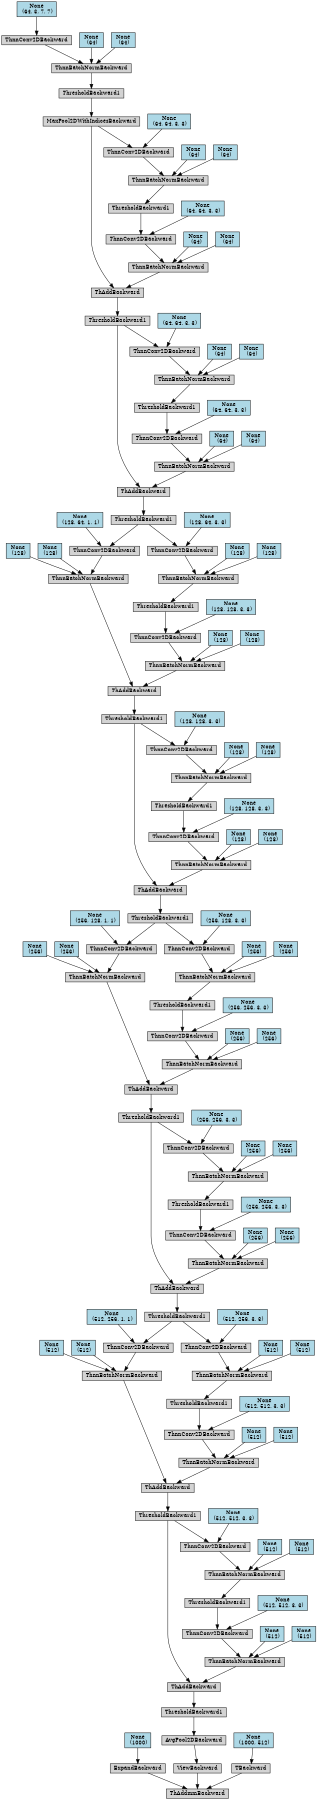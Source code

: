 digraph {
	graph [size="12,12"]
	node [align=left fontsize=12 height=0.2 ranksep=0.1 shape=box style=filled]
	140416948362880 [label=ThAddmmBackward]
	140416948362936 -> 140416948362880
	140416948362936 [label=ExpandBackward]
	140416948363160 -> 140416948362936
	140416948363160 [label="None
 (1000)" fillcolor=lightblue]
	140416948362992 -> 140416948362880
	140416948362992 [label=ViewBackward]
	140416948363216 -> 140416948362992
	140416948363216 [label=AvgPool2DBackward]
	140416948015232 -> 140416948363216
	140416948015232 [label=ThresholdBackward1]
	140416948015344 -> 140416948015232
	140416948015344 [label=ThAddBackward]
	140416948015456 -> 140416948015344
	140416948015456 [label=ThnnBatchNormBackward]
	140416948015624 -> 140416948015456
	140416948015624 [label=ThnnConv2DBackward]
	140416948015848 -> 140416948015624
	140416948015848 [label=ThresholdBackward1]
	140416948016016 -> 140416948015848
	140416948016016 [label=ThnnBatchNormBackward]
	140416948016128 -> 140416948016016
	140416948016128 [label=ThnnConv2DBackward]
	140416948015512 -> 140416948016128
	140416948015512 [label=ThresholdBackward1]
	140416948016464 -> 140416948015512
	140416948016464 [label=ThAddBackward]
	140416948016576 -> 140416948016464
	140416948016576 [label=ThnnBatchNormBackward]
	140416948016744 -> 140416948016576
	140416948016744 [label=ThnnConv2DBackward]
	140416948016968 -> 140416948016744
	140416948016968 [label=ThresholdBackward1]
	140416948017136 -> 140416948016968
	140416948017136 [label=ThnnBatchNormBackward]
	140416948017248 -> 140416948017136
	140416948017248 [label=ThnnConv2DBackward]
	140416948017472 -> 140416948017248
	140416948017472 [label=ThresholdBackward1]
	140416948017640 -> 140416948017472
	140416948017640 [label=ThAddBackward]
	140416948017752 -> 140416948017640
	140416948017752 [label=ThnnBatchNormBackward]
	140416948017920 -> 140416948017752
	140416948017920 [label=ThnnConv2DBackward]
	140416948018144 -> 140416948017920
	140416948018144 [label=ThresholdBackward1]
	140416948018312 -> 140416948018144
	140416948018312 [label=ThnnBatchNormBackward]
	140416948018424 -> 140416948018312
	140416948018424 [label=ThnnConv2DBackward]
	140416948017808 -> 140416948018424
	140416948017808 [label=ThresholdBackward1]
	140416948018760 -> 140416948017808
	140416948018760 [label=ThAddBackward]
	140416948018872 -> 140416948018760
	140416948018872 [label=ThnnBatchNormBackward]
	140416948019040 -> 140416948018872
	140416948019040 [label=ThnnConv2DBackward]
	140416948027520 -> 140416948019040
	140416948027520 [label=ThresholdBackward1]
	140416948027688 -> 140416948027520
	140416948027688 [label=ThnnBatchNormBackward]
	140416948027800 -> 140416948027688
	140416948027800 [label=ThnnConv2DBackward]
	140416948028024 -> 140416948027800
	140416948028024 [label=ThresholdBackward1]
	140416948028192 -> 140416948028024
	140416948028192 [label=ThAddBackward]
	140416948028304 -> 140416948028192
	140416948028304 [label=ThnnBatchNormBackward]
	140416948028472 -> 140416948028304
	140416948028472 [label=ThnnConv2DBackward]
	140416948028696 -> 140416948028472
	140416948028696 [label=ThresholdBackward1]
	140416948028864 -> 140416948028696
	140416948028864 [label=ThnnBatchNormBackward]
	140416948029032 -> 140416948028864
	140416948029032 [label=ThnnConv2DBackward]
	140416948028360 -> 140416948029032
	140416948028360 [label=ThresholdBackward1]
	140416948029368 -> 140416948028360
	140416948029368 [label=ThAddBackward]
	140416948029536 -> 140416948029368
	140416948029536 [label=ThnnBatchNormBackward]
	140416948029704 -> 140416948029536
	140416948029704 [label=ThnnConv2DBackward]
	140416948029928 -> 140416948029704
	140416948029928 [label=ThresholdBackward1]
	140416948030096 -> 140416948029928
	140416948030096 [label=ThnnBatchNormBackward]
	140416948030264 -> 140416948030096
	140416948030264 [label=ThnnConv2DBackward]
	140416948030488 -> 140416948030264
	140416948030488 [label=ThresholdBackward1]
	140416948030656 -> 140416948030488
	140416948030656 [label=ThAddBackward]
	140416948030824 -> 140416948030656
	140416948030824 [label=ThnnBatchNormBackward]
	140416948030992 -> 140416948030824
	140416948030992 [label=ThnnConv2DBackward]
	140416948031216 -> 140416948030992
	140416948031216 [label=ThresholdBackward1]
	140416948031384 -> 140416948031216
	140416948031384 [label=ThnnBatchNormBackward]
	140416948039808 -> 140416948031384
	140416948039808 [label=ThnnConv2DBackward]
	140416948030880 -> 140416948039808
	140416948030880 [label=ThresholdBackward1]
	140416948040144 -> 140416948030880
	140416948040144 [label=ThAddBackward]
	140416948040312 -> 140416948040144
	140416948040312 [label=ThnnBatchNormBackward]
	140416948040480 -> 140416948040312
	140416948040480 [label=ThnnConv2DBackward]
	140416948040704 -> 140416948040480
	140416948040704 [label=ThresholdBackward1]
	140416948040872 -> 140416948040704
	140416948040872 [label=ThnnBatchNormBackward]
	140416948041040 -> 140416948040872
	140416948041040 [label=ThnnConv2DBackward]
	140416948040368 -> 140416948041040
	140416948040368 [label=MaxPool2DWithIndicesBackward]
	140416948041376 -> 140416948040368
	140416948041376 [label=ThresholdBackward1]
	140416948041544 -> 140416948041376
	140416948041544 [label=ThnnBatchNormBackward]
	140416948041712 -> 140416948041544
	140416948041712 [label=ThnnConv2DBackward]
	140416948041936 -> 140416948041712
	140416948041936 [label="None
 (64, 3, 7, 7)" fillcolor=lightblue]
	140416948041768 -> 140416948041544
	140416948041768 [label="None
 (64)" fillcolor=lightblue]
	140416948041824 -> 140416948041544
	140416948041824 [label="None
 (64)" fillcolor=lightblue]
	140416948041264 -> 140416948041040
	140416948041264 [label="None
 (64, 64, 3, 3)" fillcolor=lightblue]
	140416948041096 -> 140416948040872
	140416948041096 [label="None
 (64)" fillcolor=lightblue]
	140416948041152 -> 140416948040872
	140416948041152 [label="None
 (64)" fillcolor=lightblue]
	140416948040760 -> 140416948040480
	140416948040760 [label="None
 (64, 64, 3, 3)" fillcolor=lightblue]
	140416948040536 -> 140416948040312
	140416948040536 [label="None
 (64)" fillcolor=lightblue]
	140416948040592 -> 140416948040312
	140416948040592 [label="None
 (64)" fillcolor=lightblue]
	140416948040368 -> 140416948040144
	140416948040032 -> 140416948039808
	140416948040032 [label="None
 (64, 64, 3, 3)" fillcolor=lightblue]
	140416948039864 -> 140416948031384
	140416948039864 [label="None
 (64)" fillcolor=lightblue]
	140416948039920 -> 140416948031384
	140416948039920 [label="None
 (64)" fillcolor=lightblue]
	140416948031272 -> 140416948030992
	140416948031272 [label="None
 (64, 64, 3, 3)" fillcolor=lightblue]
	140416948031048 -> 140416948030824
	140416948031048 [label="None
 (64)" fillcolor=lightblue]
	140416948031104 -> 140416948030824
	140416948031104 [label="None
 (64)" fillcolor=lightblue]
	140416948030880 -> 140416948030656
	140416948030544 -> 140416948030264
	140416948030544 [label="None
 (128, 64, 3, 3)" fillcolor=lightblue]
	140416948030320 -> 140416948030096
	140416948030320 [label="None
 (128)" fillcolor=lightblue]
	140416948030376 -> 140416948030096
	140416948030376 [label="None
 (128)" fillcolor=lightblue]
	140416948029984 -> 140416948029704
	140416948029984 [label="None
 (128, 128, 3, 3)" fillcolor=lightblue]
	140416948029760 -> 140416948029536
	140416948029760 [label="None
 (128)" fillcolor=lightblue]
	140416948029816 -> 140416948029536
	140416948029816 [label="None
 (128)" fillcolor=lightblue]
	140416948029592 -> 140416948029368
	140416948029592 [label=ThnnBatchNormBackward]
	140416948029872 -> 140416948029592
	140416948029872 [label=ThnnConv2DBackward]
	140416948030488 -> 140416948029872
	140416948030152 -> 140416948029872
	140416948030152 [label="None
 (128, 64, 1, 1)" fillcolor=lightblue]
	140416948030040 -> 140416948029592
	140416948030040 [label="None
 (128)" fillcolor=lightblue]
	140416948030432 -> 140416948029592
	140416948030432 [label="None
 (128)" fillcolor=lightblue]
	140416948029256 -> 140416948029032
	140416948029256 [label="None
 (128, 128, 3, 3)" fillcolor=lightblue]
	140416948029088 -> 140416948028864
	140416948029088 [label="None
 (128)" fillcolor=lightblue]
	140416948029144 -> 140416948028864
	140416948029144 [label="None
 (128)" fillcolor=lightblue]
	140416948028752 -> 140416948028472
	140416948028752 [label="None
 (128, 128, 3, 3)" fillcolor=lightblue]
	140416948028528 -> 140416948028304
	140416948028528 [label="None
 (128)" fillcolor=lightblue]
	140416948028584 -> 140416948028304
	140416948028584 [label="None
 (128)" fillcolor=lightblue]
	140416948028360 -> 140416948028192
	140416948028080 -> 140416948027800
	140416948028080 [label="None
 (256, 128, 3, 3)" fillcolor=lightblue]
	140416948027856 -> 140416948027688
	140416948027856 [label="None
 (256)" fillcolor=lightblue]
	140416948027912 -> 140416948027688
	140416948027912 [label="None
 (256)" fillcolor=lightblue]
	140416948027576 -> 140416948019040
	140416948027576 [label="None
 (256, 256, 3, 3)" fillcolor=lightblue]
	140416948019096 -> 140416948018872
	140416948019096 [label="None
 (256)" fillcolor=lightblue]
	140416948019152 -> 140416948018872
	140416948019152 [label="None
 (256)" fillcolor=lightblue]
	140416948018928 -> 140416948018760
	140416948018928 [label=ThnnBatchNormBackward]
	140416948027464 -> 140416948018928
	140416948027464 [label=ThnnConv2DBackward]
	140416948028024 -> 140416948027464
	140416948027744 -> 140416948027464
	140416948027744 [label="None
 (256, 128, 1, 1)" fillcolor=lightblue]
	140416948027632 -> 140416948018928
	140416948027632 [label="None
 (256)" fillcolor=lightblue]
	140416948027968 -> 140416948018928
	140416948027968 [label="None
 (256)" fillcolor=lightblue]
	140416948018648 -> 140416948018424
	140416948018648 [label="None
 (256, 256, 3, 3)" fillcolor=lightblue]
	140416948018480 -> 140416948018312
	140416948018480 [label="None
 (256)" fillcolor=lightblue]
	140416948018536 -> 140416948018312
	140416948018536 [label="None
 (256)" fillcolor=lightblue]
	140416948018200 -> 140416948017920
	140416948018200 [label="None
 (256, 256, 3, 3)" fillcolor=lightblue]
	140416948017976 -> 140416948017752
	140416948017976 [label="None
 (256)" fillcolor=lightblue]
	140416948018032 -> 140416948017752
	140416948018032 [label="None
 (256)" fillcolor=lightblue]
	140416948017808 -> 140416948017640
	140416948017528 -> 140416948017248
	140416948017528 [label="None
 (512, 256, 3, 3)" fillcolor=lightblue]
	140416948017304 -> 140416948017136
	140416948017304 [label="None
 (512)" fillcolor=lightblue]
	140416948017360 -> 140416948017136
	140416948017360 [label="None
 (512)" fillcolor=lightblue]
	140416948017024 -> 140416948016744
	140416948017024 [label="None
 (512, 512, 3, 3)" fillcolor=lightblue]
	140416948016800 -> 140416948016576
	140416948016800 [label="None
 (512)" fillcolor=lightblue]
	140416948016856 -> 140416948016576
	140416948016856 [label="None
 (512)" fillcolor=lightblue]
	140416948016632 -> 140416948016464
	140416948016632 [label=ThnnBatchNormBackward]
	140416948016912 -> 140416948016632
	140416948016912 [label=ThnnConv2DBackward]
	140416948017472 -> 140416948016912
	140416948017192 -> 140416948016912
	140416948017192 [label="None
 (512, 256, 1, 1)" fillcolor=lightblue]
	140416948017080 -> 140416948016632
	140416948017080 [label="None
 (512)" fillcolor=lightblue]
	140416948017416 -> 140416948016632
	140416948017416 [label="None
 (512)" fillcolor=lightblue]
	140416948016352 -> 140416948016128
	140416948016352 [label="None
 (512, 512, 3, 3)" fillcolor=lightblue]
	140416948016184 -> 140416948016016
	140416948016184 [label="None
 (512)" fillcolor=lightblue]
	140416948016240 -> 140416948016016
	140416948016240 [label="None
 (512)" fillcolor=lightblue]
	140416948015904 -> 140416948015624
	140416948015904 [label="None
 (512, 512, 3, 3)" fillcolor=lightblue]
	140416948015680 -> 140416948015456
	140416948015680 [label="None
 (512)" fillcolor=lightblue]
	140416948015736 -> 140416948015456
	140416948015736 [label="None
 (512)" fillcolor=lightblue]
	140416948015512 -> 140416948015344
	140416948363048 -> 140416948362880
	140416948363048 [label=TBackward]
	140416948015176 -> 140416948363048
	140416948015176 [label="None
 (1000, 512)" fillcolor=lightblue]
}
